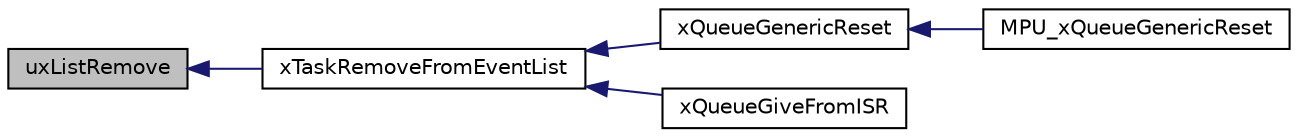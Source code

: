 digraph "uxListRemove"
{
  edge [fontname="Helvetica",fontsize="10",labelfontname="Helvetica",labelfontsize="10"];
  node [fontname="Helvetica",fontsize="10",shape=record];
  rankdir="LR";
  Node1 [label="uxListRemove",height=0.2,width=0.4,color="black", fillcolor="grey75", style="filled", fontcolor="black"];
  Node1 -> Node2 [dir="back",color="midnightblue",fontsize="10",style="solid",fontname="Helvetica"];
  Node2 [label="xTaskRemoveFromEventList",height=0.2,width=0.4,color="black", fillcolor="white", style="filled",URL="$tasks_8c.html#a6d21c9054b62d8bc1bfb2724e11578d9"];
  Node2 -> Node3 [dir="back",color="midnightblue",fontsize="10",style="solid",fontname="Helvetica"];
  Node3 [label="xQueueGenericReset",height=0.2,width=0.4,color="black", fillcolor="white", style="filled",URL="$queue_8c.html#a5e54273dbe3f56b8bdc8f7abee67a871"];
  Node3 -> Node4 [dir="back",color="midnightblue",fontsize="10",style="solid",fontname="Helvetica"];
  Node4 [label="MPU_xQueueGenericReset",height=0.2,width=0.4,color="black", fillcolor="white", style="filled",URL="$mpu__wrappers_8c.html#ac7dccb1862fd656e1aedff73bd7c3433"];
  Node2 -> Node5 [dir="back",color="midnightblue",fontsize="10",style="solid",fontname="Helvetica"];
  Node5 [label="xQueueGiveFromISR",height=0.2,width=0.4,color="black", fillcolor="white", style="filled",URL="$queue_8c.html#a4df49fafb6ba4400ede6f2d07a40865f"];
}
